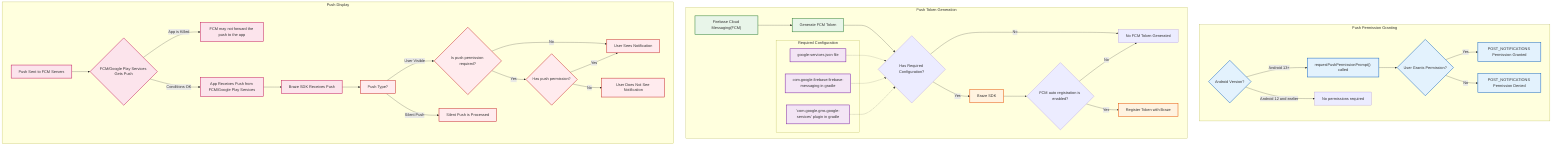 flowchart TD


%% Permission Flow
subgraph Permission[Push Permission Granting]
    B{Android Version?}
    B -->|Android 13+| C["requestPushPermissionPrompt() called"]
    B -->|Android 12 and earlier| D[No permissions required]
    
    C --> E{User Grants Permission?}
    E -->|Yes| F[POST_NOTIFICATIONS Permission Granted]
    E -->|No| G[POST_NOTIFICATIONS Permission Denied]
end

%% Token Generation Flow
subgraph Token[Push Token Generation]
    H["Firebase Cloud Messaging(FCM)"] --> I[Generate FCM Token]
    I --> L{Has Required Configuration?}
    L -->|Yes| J[Braze SDK]
    L -->|No| M[No FCM Token Generated]
    J --> Q{FCM auto registration is enabled?}
    Q -->|Yes| K[Register Token with Braze]
    Q -->|No| M

    %% Configuration Requirements
    subgraph Config[Required Configuration]
        N[google-services.json file]
        O[com.google.firebase:firebase-messaging in gradle]
        P['com.google.gms.google-services' plugin in gradle]
    end

    %% Connect Config to Check
    N -.-> L
    O -.-> L
    P -.-> L
end

subgraph Display[Push Display]
    %% Push Delivery Flow
    W[Push Sent to FCM Servers] --> X{FCM/Google Play Services Gets Push}
    X -->|App is Killed| Y[FCM may not forward the push to the app]
    X -->|Conditions OK| X1[App Receives Push from FCM/Google Play Services]
    X1 --> X2[Braze SDK Receives Push]
    X2 --> R[Push Type?]

    %% Push Display Flow
    R -->|User Visible| S{Is push permission required?}
    R -->|Silent Push| T[Silent Push is Processed]
    S -->|Yes| S1{Has push permission?}
    S -->|No| V[User Sees Notification]
    S1 -->|Yes| V
    S1 -->|No| U[User Does Not See Notification]
end
    
%% Styling
classDef permissionClass fill:#e3f2fd,stroke:#1565c0,stroke-width:2px
classDef tokenClass fill:#e8f5e9,stroke:#2e7d32,stroke-width:2px
classDef sdkClass fill:#fff3e0,stroke:#e65100,stroke-width:2px
classDef configClass fill:#f3e5f5,stroke:#7b1fa2,stroke-width:2px
classDef displayClass fill:#ffebee,stroke:#c62828,stroke-width:2px
classDef deliveryClass fill:#fce4ec,stroke:#c2185b,stroke-width:2px
    
class A,B,C,E,F,G permissionClass
class H,I tokenClass
class J,K sdkClass
class N,O,P configClass
class R,S,S1,T,U,V displayClass
class W,X,X1,X2,Y,Z deliveryClass